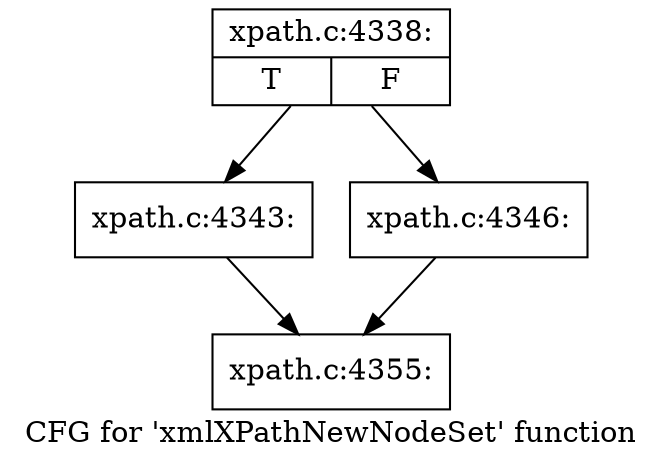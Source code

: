 digraph "CFG for 'xmlXPathNewNodeSet' function" {
	label="CFG for 'xmlXPathNewNodeSet' function";

	Node0x55e6b2581bc0 [shape=record,label="{xpath.c:4338:|{<s0>T|<s1>F}}"];
	Node0x55e6b2581bc0 -> Node0x55e6b2589890;
	Node0x55e6b2581bc0 -> Node0x55e6b25898e0;
	Node0x55e6b2589890 [shape=record,label="{xpath.c:4343:}"];
	Node0x55e6b2589890 -> Node0x55e6b2588e00;
	Node0x55e6b25898e0 [shape=record,label="{xpath.c:4346:}"];
	Node0x55e6b25898e0 -> Node0x55e6b2588e00;
	Node0x55e6b2588e00 [shape=record,label="{xpath.c:4355:}"];
}
